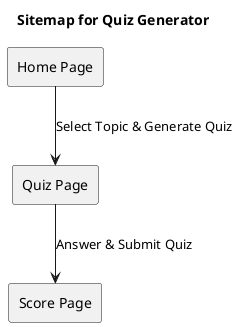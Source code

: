 @startuml SitemapDiagram
title Sitemap for Quiz Generator

rectangle "Home Page" as HP
rectangle "Quiz Page" as QP
rectangle "Score Page" as SP

HP --> QP : Select Topic & Generate Quiz
QP --> SP : Answer & Submit Quiz

@enduml
